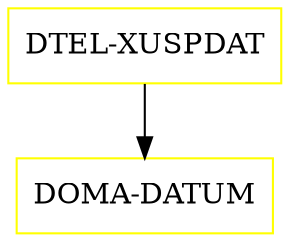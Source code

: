 digraph G {
  "DTEL-XUSPDAT" [shape=box,color=yellow];
  "DOMA-DATUM" [shape=box,color=yellow,URL="./DOMA_DATUM.html"];
  "DTEL-XUSPDAT" -> "DOMA-DATUM";
}
